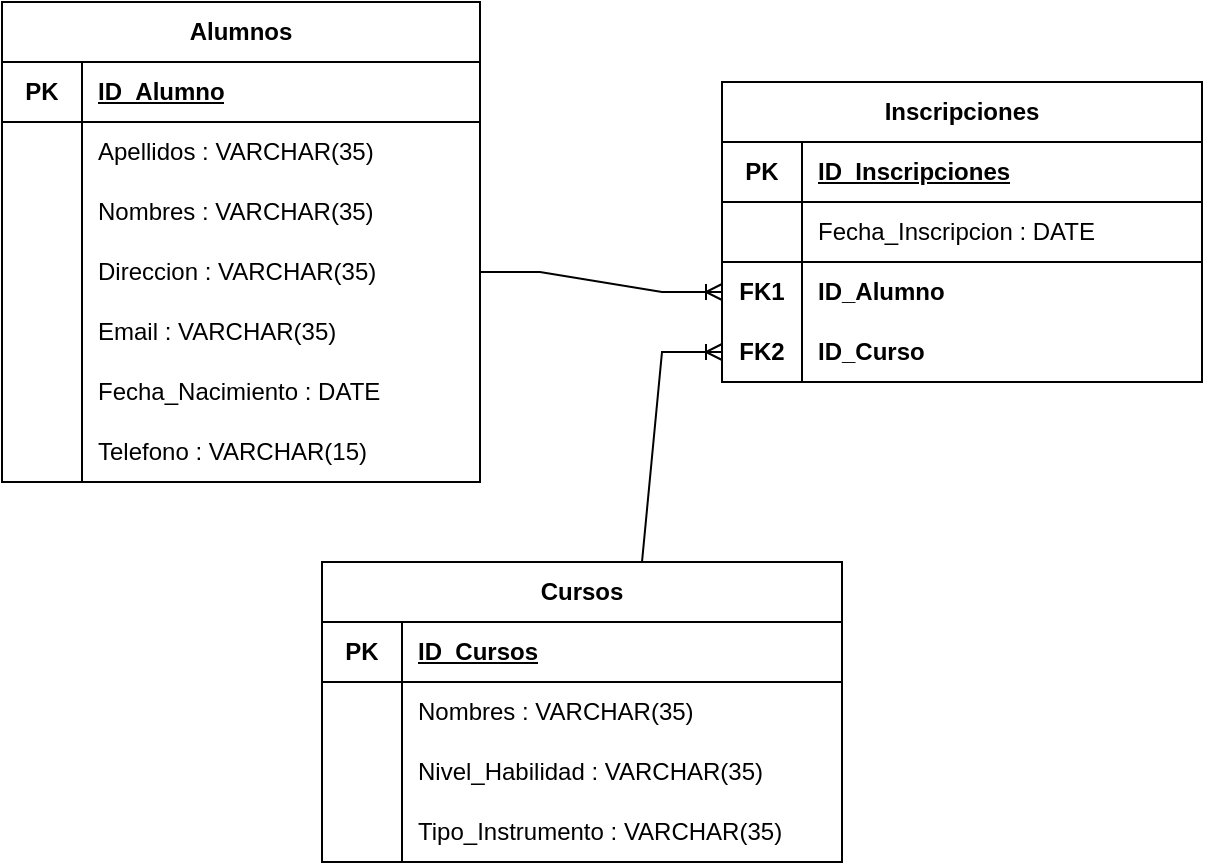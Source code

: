 <mxfile version="24.6.4" type="device">
  <diagram name="Page-1" id="XW__Mx5B1_N8f3gD39B6">
    <mxGraphModel dx="858" dy="599" grid="1" gridSize="10" guides="1" tooltips="1" connect="1" arrows="1" fold="1" page="1" pageScale="1" pageWidth="827" pageHeight="1169" math="0" shadow="0">
      <root>
        <mxCell id="0" />
        <mxCell id="1" parent="0" />
        <mxCell id="DSp0EO_VHNvnXb_wOhzA-11" value="Alumnos" style="shape=table;startSize=30;container=1;collapsible=1;childLayout=tableLayout;fixedRows=1;rowLines=0;fontStyle=1;align=center;resizeLast=1;html=1;whiteSpace=wrap;" parent="1" vertex="1">
          <mxGeometry x="120" y="40" width="239" height="240" as="geometry" />
        </mxCell>
        <mxCell id="DSp0EO_VHNvnXb_wOhzA-15" value="" style="shape=tableRow;horizontal=0;startSize=0;swimlaneHead=0;swimlaneBody=0;fillColor=none;collapsible=0;dropTarget=0;points=[[0,0.5],[1,0.5]];portConstraint=eastwest;top=0;left=0;right=0;bottom=1;html=1;" parent="DSp0EO_VHNvnXb_wOhzA-11" vertex="1">
          <mxGeometry y="30" width="239" height="30" as="geometry" />
        </mxCell>
        <mxCell id="DSp0EO_VHNvnXb_wOhzA-16" value="PK" style="shape=partialRectangle;connectable=0;fillColor=none;top=0;left=0;bottom=0;right=0;fontStyle=1;overflow=hidden;html=1;whiteSpace=wrap;" parent="DSp0EO_VHNvnXb_wOhzA-15" vertex="1">
          <mxGeometry width="40" height="30" as="geometry">
            <mxRectangle width="40" height="30" as="alternateBounds" />
          </mxGeometry>
        </mxCell>
        <mxCell id="DSp0EO_VHNvnXb_wOhzA-17" value="ID_Alumno" style="shape=partialRectangle;connectable=0;fillColor=none;top=0;left=0;bottom=0;right=0;align=left;spacingLeft=6;fontStyle=5;overflow=hidden;html=1;whiteSpace=wrap;" parent="DSp0EO_VHNvnXb_wOhzA-15" vertex="1">
          <mxGeometry x="40" width="199" height="30" as="geometry">
            <mxRectangle width="199" height="30" as="alternateBounds" />
          </mxGeometry>
        </mxCell>
        <mxCell id="DSp0EO_VHNvnXb_wOhzA-18" value="" style="shape=tableRow;horizontal=0;startSize=0;swimlaneHead=0;swimlaneBody=0;fillColor=none;collapsible=0;dropTarget=0;points=[[0,0.5],[1,0.5]];portConstraint=eastwest;top=0;left=0;right=0;bottom=0;html=1;" parent="DSp0EO_VHNvnXb_wOhzA-11" vertex="1">
          <mxGeometry y="60" width="239" height="30" as="geometry" />
        </mxCell>
        <mxCell id="DSp0EO_VHNvnXb_wOhzA-19" value="" style="shape=partialRectangle;connectable=0;fillColor=none;top=0;left=0;bottom=0;right=0;editable=1;overflow=hidden;html=1;whiteSpace=wrap;" parent="DSp0EO_VHNvnXb_wOhzA-18" vertex="1">
          <mxGeometry width="40" height="30" as="geometry">
            <mxRectangle width="40" height="30" as="alternateBounds" />
          </mxGeometry>
        </mxCell>
        <mxCell id="DSp0EO_VHNvnXb_wOhzA-20" value="Apellidos : VARCHAR(35)" style="shape=partialRectangle;connectable=0;fillColor=none;top=0;left=0;bottom=0;right=0;align=left;spacingLeft=6;overflow=hidden;html=1;whiteSpace=wrap;" parent="DSp0EO_VHNvnXb_wOhzA-18" vertex="1">
          <mxGeometry x="40" width="199" height="30" as="geometry">
            <mxRectangle width="199" height="30" as="alternateBounds" />
          </mxGeometry>
        </mxCell>
        <mxCell id="DSp0EO_VHNvnXb_wOhzA-21" value="" style="shape=tableRow;horizontal=0;startSize=0;swimlaneHead=0;swimlaneBody=0;fillColor=none;collapsible=0;dropTarget=0;points=[[0,0.5],[1,0.5]];portConstraint=eastwest;top=0;left=0;right=0;bottom=0;html=1;" parent="DSp0EO_VHNvnXb_wOhzA-11" vertex="1">
          <mxGeometry y="90" width="239" height="30" as="geometry" />
        </mxCell>
        <mxCell id="DSp0EO_VHNvnXb_wOhzA-22" value="" style="shape=partialRectangle;connectable=0;fillColor=none;top=0;left=0;bottom=0;right=0;editable=1;overflow=hidden;html=1;whiteSpace=wrap;" parent="DSp0EO_VHNvnXb_wOhzA-21" vertex="1">
          <mxGeometry width="40" height="30" as="geometry">
            <mxRectangle width="40" height="30" as="alternateBounds" />
          </mxGeometry>
        </mxCell>
        <mxCell id="DSp0EO_VHNvnXb_wOhzA-23" value="Nombres : VARCHAR(35)" style="shape=partialRectangle;connectable=0;fillColor=none;top=0;left=0;bottom=0;right=0;align=left;spacingLeft=6;overflow=hidden;html=1;whiteSpace=wrap;" parent="DSp0EO_VHNvnXb_wOhzA-21" vertex="1">
          <mxGeometry x="40" width="199" height="30" as="geometry">
            <mxRectangle width="199" height="30" as="alternateBounds" />
          </mxGeometry>
        </mxCell>
        <mxCell id="DSp0EO_VHNvnXb_wOhzA-30" style="shape=tableRow;horizontal=0;startSize=0;swimlaneHead=0;swimlaneBody=0;fillColor=none;collapsible=0;dropTarget=0;points=[[0,0.5],[1,0.5]];portConstraint=eastwest;top=0;left=0;right=0;bottom=0;html=1;" parent="DSp0EO_VHNvnXb_wOhzA-11" vertex="1">
          <mxGeometry y="120" width="239" height="30" as="geometry" />
        </mxCell>
        <mxCell id="DSp0EO_VHNvnXb_wOhzA-31" style="shape=partialRectangle;connectable=0;fillColor=none;top=0;left=0;bottom=0;right=0;editable=1;overflow=hidden;html=1;whiteSpace=wrap;" parent="DSp0EO_VHNvnXb_wOhzA-30" vertex="1">
          <mxGeometry width="40" height="30" as="geometry">
            <mxRectangle width="40" height="30" as="alternateBounds" />
          </mxGeometry>
        </mxCell>
        <mxCell id="DSp0EO_VHNvnXb_wOhzA-32" value="Direccion : VARCHAR(35)" style="shape=partialRectangle;connectable=0;fillColor=none;top=0;left=0;bottom=0;right=0;align=left;spacingLeft=6;overflow=hidden;html=1;whiteSpace=wrap;" parent="DSp0EO_VHNvnXb_wOhzA-30" vertex="1">
          <mxGeometry x="40" width="199" height="30" as="geometry">
            <mxRectangle width="199" height="30" as="alternateBounds" />
          </mxGeometry>
        </mxCell>
        <mxCell id="DSp0EO_VHNvnXb_wOhzA-27" style="shape=tableRow;horizontal=0;startSize=0;swimlaneHead=0;swimlaneBody=0;fillColor=none;collapsible=0;dropTarget=0;points=[[0,0.5],[1,0.5]];portConstraint=eastwest;top=0;left=0;right=0;bottom=0;html=1;" parent="DSp0EO_VHNvnXb_wOhzA-11" vertex="1">
          <mxGeometry y="150" width="239" height="30" as="geometry" />
        </mxCell>
        <mxCell id="DSp0EO_VHNvnXb_wOhzA-28" style="shape=partialRectangle;connectable=0;fillColor=none;top=0;left=0;bottom=0;right=0;editable=1;overflow=hidden;html=1;whiteSpace=wrap;" parent="DSp0EO_VHNvnXb_wOhzA-27" vertex="1">
          <mxGeometry width="40" height="30" as="geometry">
            <mxRectangle width="40" height="30" as="alternateBounds" />
          </mxGeometry>
        </mxCell>
        <mxCell id="DSp0EO_VHNvnXb_wOhzA-29" value="Email : VARCHAR(35)" style="shape=partialRectangle;connectable=0;fillColor=none;top=0;left=0;bottom=0;right=0;align=left;spacingLeft=6;overflow=hidden;html=1;whiteSpace=wrap;" parent="DSp0EO_VHNvnXb_wOhzA-27" vertex="1">
          <mxGeometry x="40" width="199" height="30" as="geometry">
            <mxRectangle width="199" height="30" as="alternateBounds" />
          </mxGeometry>
        </mxCell>
        <mxCell id="DSp0EO_VHNvnXb_wOhzA-24" style="shape=tableRow;horizontal=0;startSize=0;swimlaneHead=0;swimlaneBody=0;fillColor=none;collapsible=0;dropTarget=0;points=[[0,0.5],[1,0.5]];portConstraint=eastwest;top=0;left=0;right=0;bottom=0;html=1;" parent="DSp0EO_VHNvnXb_wOhzA-11" vertex="1">
          <mxGeometry y="180" width="239" height="30" as="geometry" />
        </mxCell>
        <mxCell id="DSp0EO_VHNvnXb_wOhzA-25" style="shape=partialRectangle;connectable=0;fillColor=none;top=0;left=0;bottom=0;right=0;editable=1;overflow=hidden;html=1;whiteSpace=wrap;" parent="DSp0EO_VHNvnXb_wOhzA-24" vertex="1">
          <mxGeometry width="40" height="30" as="geometry">
            <mxRectangle width="40" height="30" as="alternateBounds" />
          </mxGeometry>
        </mxCell>
        <mxCell id="DSp0EO_VHNvnXb_wOhzA-26" value="&lt;div&gt;Fecha_Nacimiento : DATE&lt;br&gt;&lt;/div&gt;" style="shape=partialRectangle;connectable=0;fillColor=none;top=0;left=0;bottom=0;right=0;align=left;spacingLeft=6;overflow=hidden;html=1;whiteSpace=wrap;" parent="DSp0EO_VHNvnXb_wOhzA-24" vertex="1">
          <mxGeometry x="40" width="199" height="30" as="geometry">
            <mxRectangle width="199" height="30" as="alternateBounds" />
          </mxGeometry>
        </mxCell>
        <mxCell id="DSp0EO_VHNvnXb_wOhzA-33" style="shape=tableRow;horizontal=0;startSize=0;swimlaneHead=0;swimlaneBody=0;fillColor=none;collapsible=0;dropTarget=0;points=[[0,0.5],[1,0.5]];portConstraint=eastwest;top=0;left=0;right=0;bottom=0;html=1;" parent="DSp0EO_VHNvnXb_wOhzA-11" vertex="1">
          <mxGeometry y="210" width="239" height="30" as="geometry" />
        </mxCell>
        <mxCell id="DSp0EO_VHNvnXb_wOhzA-34" style="shape=partialRectangle;connectable=0;fillColor=none;top=0;left=0;bottom=0;right=0;editable=1;overflow=hidden;html=1;whiteSpace=wrap;" parent="DSp0EO_VHNvnXb_wOhzA-33" vertex="1">
          <mxGeometry width="40" height="30" as="geometry">
            <mxRectangle width="40" height="30" as="alternateBounds" />
          </mxGeometry>
        </mxCell>
        <mxCell id="DSp0EO_VHNvnXb_wOhzA-35" value="Telefono : VARCHAR(15)" style="shape=partialRectangle;connectable=0;fillColor=none;top=0;left=0;bottom=0;right=0;align=left;spacingLeft=6;overflow=hidden;html=1;whiteSpace=wrap;" parent="DSp0EO_VHNvnXb_wOhzA-33" vertex="1">
          <mxGeometry x="40" width="199" height="30" as="geometry">
            <mxRectangle width="199" height="30" as="alternateBounds" />
          </mxGeometry>
        </mxCell>
        <mxCell id="DSp0EO_VHNvnXb_wOhzA-36" value="Inscripciones" style="shape=table;startSize=30;container=1;collapsible=1;childLayout=tableLayout;fixedRows=1;rowLines=0;fontStyle=1;align=center;resizeLast=1;html=1;whiteSpace=wrap;" parent="1" vertex="1">
          <mxGeometry x="480" y="80" width="240" height="150" as="geometry" />
        </mxCell>
        <mxCell id="DSp0EO_VHNvnXb_wOhzA-37" value="" style="shape=tableRow;horizontal=0;startSize=0;swimlaneHead=0;swimlaneBody=0;fillColor=none;collapsible=0;dropTarget=0;points=[[0,0.5],[1,0.5]];portConstraint=eastwest;top=0;left=0;right=0;bottom=1;html=1;" parent="DSp0EO_VHNvnXb_wOhzA-36" vertex="1">
          <mxGeometry y="30" width="240" height="30" as="geometry" />
        </mxCell>
        <mxCell id="DSp0EO_VHNvnXb_wOhzA-38" value="PK" style="shape=partialRectangle;connectable=0;fillColor=none;top=0;left=0;bottom=0;right=0;fontStyle=1;overflow=hidden;html=1;whiteSpace=wrap;" parent="DSp0EO_VHNvnXb_wOhzA-37" vertex="1">
          <mxGeometry width="40" height="30" as="geometry">
            <mxRectangle width="40" height="30" as="alternateBounds" />
          </mxGeometry>
        </mxCell>
        <mxCell id="DSp0EO_VHNvnXb_wOhzA-39" value="ID_Inscripciones" style="shape=partialRectangle;connectable=0;fillColor=none;top=0;left=0;bottom=0;right=0;align=left;spacingLeft=6;fontStyle=5;overflow=hidden;html=1;whiteSpace=wrap;" parent="DSp0EO_VHNvnXb_wOhzA-37" vertex="1">
          <mxGeometry x="40" width="200" height="30" as="geometry">
            <mxRectangle width="200" height="30" as="alternateBounds" />
          </mxGeometry>
        </mxCell>
        <mxCell id="DSp0EO_VHNvnXb_wOhzA-40" value="" style="shape=tableRow;horizontal=0;startSize=0;swimlaneHead=0;swimlaneBody=0;fillColor=none;collapsible=0;dropTarget=0;points=[[0,0.5],[1,0.5]];portConstraint=eastwest;top=0;left=0;right=0;bottom=0;html=1;" parent="DSp0EO_VHNvnXb_wOhzA-36" vertex="1">
          <mxGeometry y="60" width="240" height="30" as="geometry" />
        </mxCell>
        <mxCell id="DSp0EO_VHNvnXb_wOhzA-41" value="" style="shape=partialRectangle;connectable=0;fillColor=none;top=0;left=0;bottom=0;right=0;editable=1;overflow=hidden;html=1;whiteSpace=wrap;" parent="DSp0EO_VHNvnXb_wOhzA-40" vertex="1">
          <mxGeometry width="40" height="30" as="geometry">
            <mxRectangle width="40" height="30" as="alternateBounds" />
          </mxGeometry>
        </mxCell>
        <mxCell id="DSp0EO_VHNvnXb_wOhzA-42" value="Fecha_Inscripcion : DATE" style="shape=partialRectangle;connectable=0;fillColor=none;top=0;left=0;bottom=0;right=0;align=left;spacingLeft=6;overflow=hidden;html=1;whiteSpace=wrap;" parent="DSp0EO_VHNvnXb_wOhzA-40" vertex="1">
          <mxGeometry x="40" width="200" height="30" as="geometry">
            <mxRectangle width="200" height="30" as="alternateBounds" />
          </mxGeometry>
        </mxCell>
        <mxCell id="DSp0EO_VHNvnXb_wOhzA-107" style="shape=tableRow;horizontal=0;startSize=0;swimlaneHead=0;swimlaneBody=0;fillColor=none;collapsible=0;dropTarget=0;points=[[0,0.5],[1,0.5]];portConstraint=eastwest;top=0;left=0;right=0;bottom=0;html=1;" parent="DSp0EO_VHNvnXb_wOhzA-36" vertex="1">
          <mxGeometry y="90" width="240" height="30" as="geometry" />
        </mxCell>
        <mxCell id="DSp0EO_VHNvnXb_wOhzA-108" value="&lt;b&gt;FK1&lt;/b&gt;" style="shape=partialRectangle;connectable=0;fillColor=none;top=1;left=0;bottom=0;right=0;editable=1;overflow=hidden;html=1;whiteSpace=wrap;" parent="DSp0EO_VHNvnXb_wOhzA-107" vertex="1">
          <mxGeometry width="40" height="30" as="geometry">
            <mxRectangle width="40" height="30" as="alternateBounds" />
          </mxGeometry>
        </mxCell>
        <mxCell id="DSp0EO_VHNvnXb_wOhzA-109" value="&lt;b&gt;ID_Alumno&lt;/b&gt;" style="shape=partialRectangle;connectable=0;fillColor=none;top=1;left=0;bottom=0;right=0;align=left;spacingLeft=6;overflow=hidden;html=1;whiteSpace=wrap;" parent="DSp0EO_VHNvnXb_wOhzA-107" vertex="1">
          <mxGeometry x="40" width="200" height="30" as="geometry">
            <mxRectangle width="200" height="30" as="alternateBounds" />
          </mxGeometry>
        </mxCell>
        <mxCell id="DSp0EO_VHNvnXb_wOhzA-110" style="shape=tableRow;horizontal=0;startSize=0;swimlaneHead=0;swimlaneBody=0;fillColor=none;collapsible=0;dropTarget=0;points=[[0,0.5],[1,0.5]];portConstraint=eastwest;top=0;left=0;right=0;bottom=0;html=1;" parent="DSp0EO_VHNvnXb_wOhzA-36" vertex="1">
          <mxGeometry y="120" width="240" height="30" as="geometry" />
        </mxCell>
        <mxCell id="DSp0EO_VHNvnXb_wOhzA-111" value="&lt;b&gt;FK2&lt;/b&gt;" style="shape=partialRectangle;connectable=0;fillColor=none;top=0;left=0;bottom=0;right=0;editable=1;overflow=hidden;html=1;whiteSpace=wrap;" parent="DSp0EO_VHNvnXb_wOhzA-110" vertex="1">
          <mxGeometry width="40" height="30" as="geometry">
            <mxRectangle width="40" height="30" as="alternateBounds" />
          </mxGeometry>
        </mxCell>
        <mxCell id="DSp0EO_VHNvnXb_wOhzA-112" value="&lt;b&gt;ID_Curso&lt;/b&gt;" style="shape=partialRectangle;connectable=0;fillColor=none;top=0;left=0;bottom=0;right=0;align=left;spacingLeft=6;overflow=hidden;html=1;whiteSpace=wrap;" parent="DSp0EO_VHNvnXb_wOhzA-110" vertex="1">
          <mxGeometry x="40" width="200" height="30" as="geometry">
            <mxRectangle width="200" height="30" as="alternateBounds" />
          </mxGeometry>
        </mxCell>
        <mxCell id="DSp0EO_VHNvnXb_wOhzA-58" value="Cursos" style="shape=table;startSize=30;container=1;collapsible=1;childLayout=tableLayout;fixedRows=1;rowLines=0;fontStyle=1;align=center;resizeLast=1;html=1;whiteSpace=wrap;" parent="1" vertex="1">
          <mxGeometry x="280" y="320" width="260" height="150" as="geometry" />
        </mxCell>
        <mxCell id="DSp0EO_VHNvnXb_wOhzA-59" value="" style="shape=tableRow;horizontal=0;startSize=0;swimlaneHead=0;swimlaneBody=0;fillColor=none;collapsible=0;dropTarget=0;points=[[0,0.5],[1,0.5]];portConstraint=eastwest;top=0;left=0;right=0;bottom=1;html=1;" parent="DSp0EO_VHNvnXb_wOhzA-58" vertex="1">
          <mxGeometry y="30" width="260" height="30" as="geometry" />
        </mxCell>
        <mxCell id="DSp0EO_VHNvnXb_wOhzA-60" value="PK" style="shape=partialRectangle;connectable=0;fillColor=none;top=0;left=0;bottom=0;right=0;fontStyle=1;overflow=hidden;html=1;whiteSpace=wrap;" parent="DSp0EO_VHNvnXb_wOhzA-59" vertex="1">
          <mxGeometry width="40" height="30" as="geometry">
            <mxRectangle width="40" height="30" as="alternateBounds" />
          </mxGeometry>
        </mxCell>
        <mxCell id="DSp0EO_VHNvnXb_wOhzA-61" value="ID_Cursos" style="shape=partialRectangle;connectable=0;fillColor=none;top=0;left=0;bottom=0;right=0;align=left;spacingLeft=6;fontStyle=5;overflow=hidden;html=1;whiteSpace=wrap;" parent="DSp0EO_VHNvnXb_wOhzA-59" vertex="1">
          <mxGeometry x="40" width="220" height="30" as="geometry">
            <mxRectangle width="220" height="30" as="alternateBounds" />
          </mxGeometry>
        </mxCell>
        <mxCell id="DSp0EO_VHNvnXb_wOhzA-62" value="" style="shape=tableRow;horizontal=0;startSize=0;swimlaneHead=0;swimlaneBody=0;fillColor=none;collapsible=0;dropTarget=0;points=[[0,0.5],[1,0.5]];portConstraint=eastwest;top=0;left=0;right=0;bottom=0;html=1;" parent="DSp0EO_VHNvnXb_wOhzA-58" vertex="1">
          <mxGeometry y="60" width="260" height="30" as="geometry" />
        </mxCell>
        <mxCell id="DSp0EO_VHNvnXb_wOhzA-63" value="" style="shape=partialRectangle;connectable=0;fillColor=none;top=0;left=0;bottom=0;right=0;editable=1;overflow=hidden;html=1;whiteSpace=wrap;" parent="DSp0EO_VHNvnXb_wOhzA-62" vertex="1">
          <mxGeometry width="40" height="30" as="geometry">
            <mxRectangle width="40" height="30" as="alternateBounds" />
          </mxGeometry>
        </mxCell>
        <mxCell id="DSp0EO_VHNvnXb_wOhzA-64" value="Nombres : VARCHAR(35)" style="shape=partialRectangle;connectable=0;fillColor=none;top=0;left=0;bottom=0;right=0;align=left;spacingLeft=6;overflow=hidden;html=1;whiteSpace=wrap;" parent="DSp0EO_VHNvnXb_wOhzA-62" vertex="1">
          <mxGeometry x="40" width="220" height="30" as="geometry">
            <mxRectangle width="220" height="30" as="alternateBounds" />
          </mxGeometry>
        </mxCell>
        <mxCell id="DSp0EO_VHNvnXb_wOhzA-65" value="" style="shape=tableRow;horizontal=0;startSize=0;swimlaneHead=0;swimlaneBody=0;fillColor=none;collapsible=0;dropTarget=0;points=[[0,0.5],[1,0.5]];portConstraint=eastwest;top=0;left=0;right=0;bottom=0;html=1;" parent="DSp0EO_VHNvnXb_wOhzA-58" vertex="1">
          <mxGeometry y="90" width="260" height="30" as="geometry" />
        </mxCell>
        <mxCell id="DSp0EO_VHNvnXb_wOhzA-66" value="" style="shape=partialRectangle;connectable=0;fillColor=none;top=0;left=0;bottom=0;right=0;editable=1;overflow=hidden;html=1;whiteSpace=wrap;" parent="DSp0EO_VHNvnXb_wOhzA-65" vertex="1">
          <mxGeometry width="40" height="30" as="geometry">
            <mxRectangle width="40" height="30" as="alternateBounds" />
          </mxGeometry>
        </mxCell>
        <mxCell id="DSp0EO_VHNvnXb_wOhzA-67" value="Nivel_Habilidad : VARCHAR(35)" style="shape=partialRectangle;connectable=0;fillColor=none;top=0;left=0;bottom=0;right=0;align=left;spacingLeft=6;overflow=hidden;html=1;whiteSpace=wrap;" parent="DSp0EO_VHNvnXb_wOhzA-65" vertex="1">
          <mxGeometry x="40" width="220" height="30" as="geometry">
            <mxRectangle width="220" height="30" as="alternateBounds" />
          </mxGeometry>
        </mxCell>
        <mxCell id="DSp0EO_VHNvnXb_wOhzA-68" style="shape=tableRow;horizontal=0;startSize=0;swimlaneHead=0;swimlaneBody=0;fillColor=none;collapsible=0;dropTarget=0;points=[[0,0.5],[1,0.5]];portConstraint=eastwest;top=0;left=0;right=0;bottom=0;html=1;" parent="DSp0EO_VHNvnXb_wOhzA-58" vertex="1">
          <mxGeometry y="120" width="260" height="30" as="geometry" />
        </mxCell>
        <mxCell id="DSp0EO_VHNvnXb_wOhzA-69" style="shape=partialRectangle;connectable=0;fillColor=none;top=0;left=0;bottom=0;right=0;editable=1;overflow=hidden;html=1;whiteSpace=wrap;" parent="DSp0EO_VHNvnXb_wOhzA-68" vertex="1">
          <mxGeometry width="40" height="30" as="geometry">
            <mxRectangle width="40" height="30" as="alternateBounds" />
          </mxGeometry>
        </mxCell>
        <mxCell id="DSp0EO_VHNvnXb_wOhzA-70" value="Tipo_Instrumento : VARCHAR(35)" style="shape=partialRectangle;connectable=0;fillColor=none;top=0;left=0;bottom=0;right=0;align=left;spacingLeft=6;overflow=hidden;html=1;whiteSpace=wrap;" parent="DSp0EO_VHNvnXb_wOhzA-68" vertex="1">
          <mxGeometry x="40" width="220" height="30" as="geometry">
            <mxRectangle width="220" height="30" as="alternateBounds" />
          </mxGeometry>
        </mxCell>
        <mxCell id="DSp0EO_VHNvnXb_wOhzA-113" value="" style="edgeStyle=entityRelationEdgeStyle;fontSize=12;html=1;endArrow=ERoneToMany;rounded=0;exitX=1;exitY=0.5;exitDx=0;exitDy=0;entryX=0;entryY=0.5;entryDx=0;entryDy=0;" parent="1" source="DSp0EO_VHNvnXb_wOhzA-30" target="DSp0EO_VHNvnXb_wOhzA-107" edge="1">
          <mxGeometry width="100" height="100" relative="1" as="geometry">
            <mxPoint x="640" y="380" as="sourcePoint" />
            <mxPoint x="740" y="280" as="targetPoint" />
          </mxGeometry>
        </mxCell>
        <mxCell id="DSp0EO_VHNvnXb_wOhzA-114" value="" style="edgeStyle=entityRelationEdgeStyle;fontSize=12;html=1;endArrow=ERoneToMany;rounded=0;exitX=0.5;exitY=0;exitDx=0;exitDy=0;entryX=0;entryY=0.5;entryDx=0;entryDy=0;" parent="1" source="DSp0EO_VHNvnXb_wOhzA-58" target="DSp0EO_VHNvnXb_wOhzA-110" edge="1">
          <mxGeometry width="100" height="100" relative="1" as="geometry">
            <mxPoint x="289" y="185" as="sourcePoint" />
            <mxPoint x="490" y="195" as="targetPoint" />
          </mxGeometry>
        </mxCell>
      </root>
    </mxGraphModel>
  </diagram>
</mxfile>
